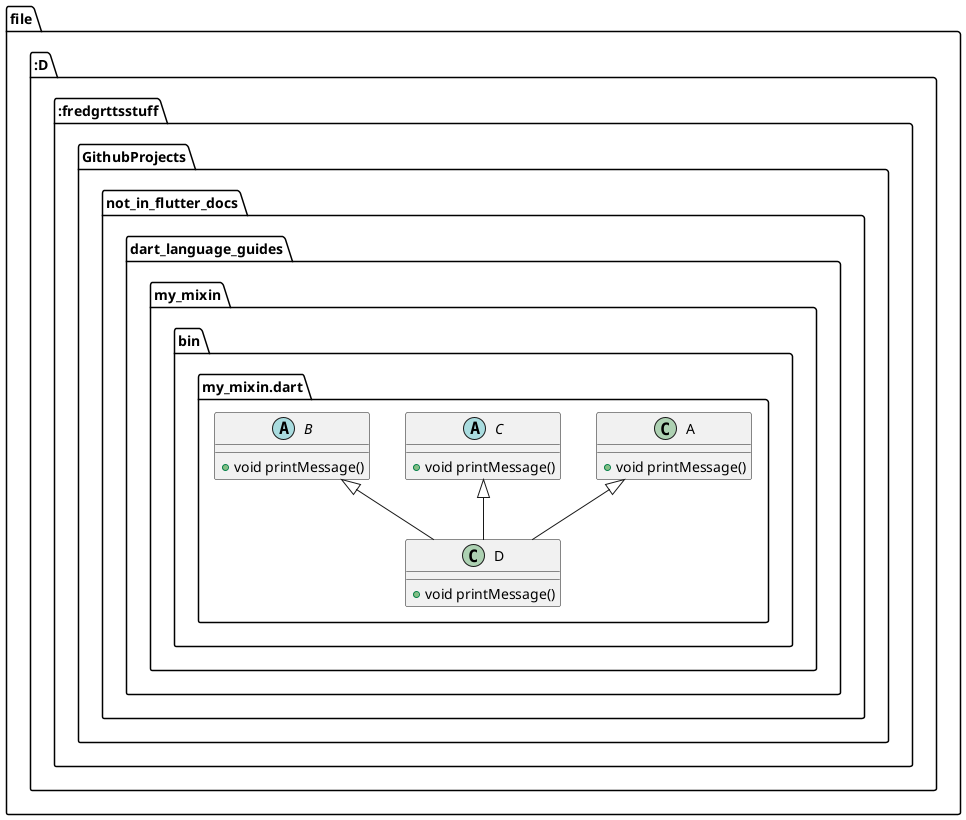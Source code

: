 @startuml
set namespaceSeparator ::

class "file:::::::D:::fredgrttsstuff::GithubProjects::not_in_flutter_docs::dart_language_guides::my_mixin::bin::my_mixin.dart::A" {
  +void printMessage()
}

class "file:::::::D:::fredgrttsstuff::GithubProjects::not_in_flutter_docs::dart_language_guides::my_mixin::bin::my_mixin.dart::D" {
  +void printMessage()
}

"file:::::::D:::fredgrttsstuff::GithubProjects::not_in_flutter_docs::dart_language_guides::my_mixin::bin::my_mixin.dart::A" <|-- "file:::::::D:::fredgrttsstuff::GithubProjects::not_in_flutter_docs::dart_language_guides::my_mixin::bin::my_mixin.dart::D"
"file:::::::D:::fredgrttsstuff::GithubProjects::not_in_flutter_docs::dart_language_guides::my_mixin::bin::my_mixin.dart::C" <|-- "file:::::::D:::fredgrttsstuff::GithubProjects::not_in_flutter_docs::dart_language_guides::my_mixin::bin::my_mixin.dart::D"
"file:::::::D:::fredgrttsstuff::GithubProjects::not_in_flutter_docs::dart_language_guides::my_mixin::bin::my_mixin.dart::B" <|-- "file:::::::D:::fredgrttsstuff::GithubProjects::not_in_flutter_docs::dart_language_guides::my_mixin::bin::my_mixin.dart::D"

abstract class "file:::::::D:::fredgrttsstuff::GithubProjects::not_in_flutter_docs::dart_language_guides::my_mixin::bin::my_mixin.dart::B" {
  +void printMessage()
}

abstract class "file:::::::D:::fredgrttsstuff::GithubProjects::not_in_flutter_docs::dart_language_guides::my_mixin::bin::my_mixin.dart::C" {
  +void printMessage()
}


@enduml